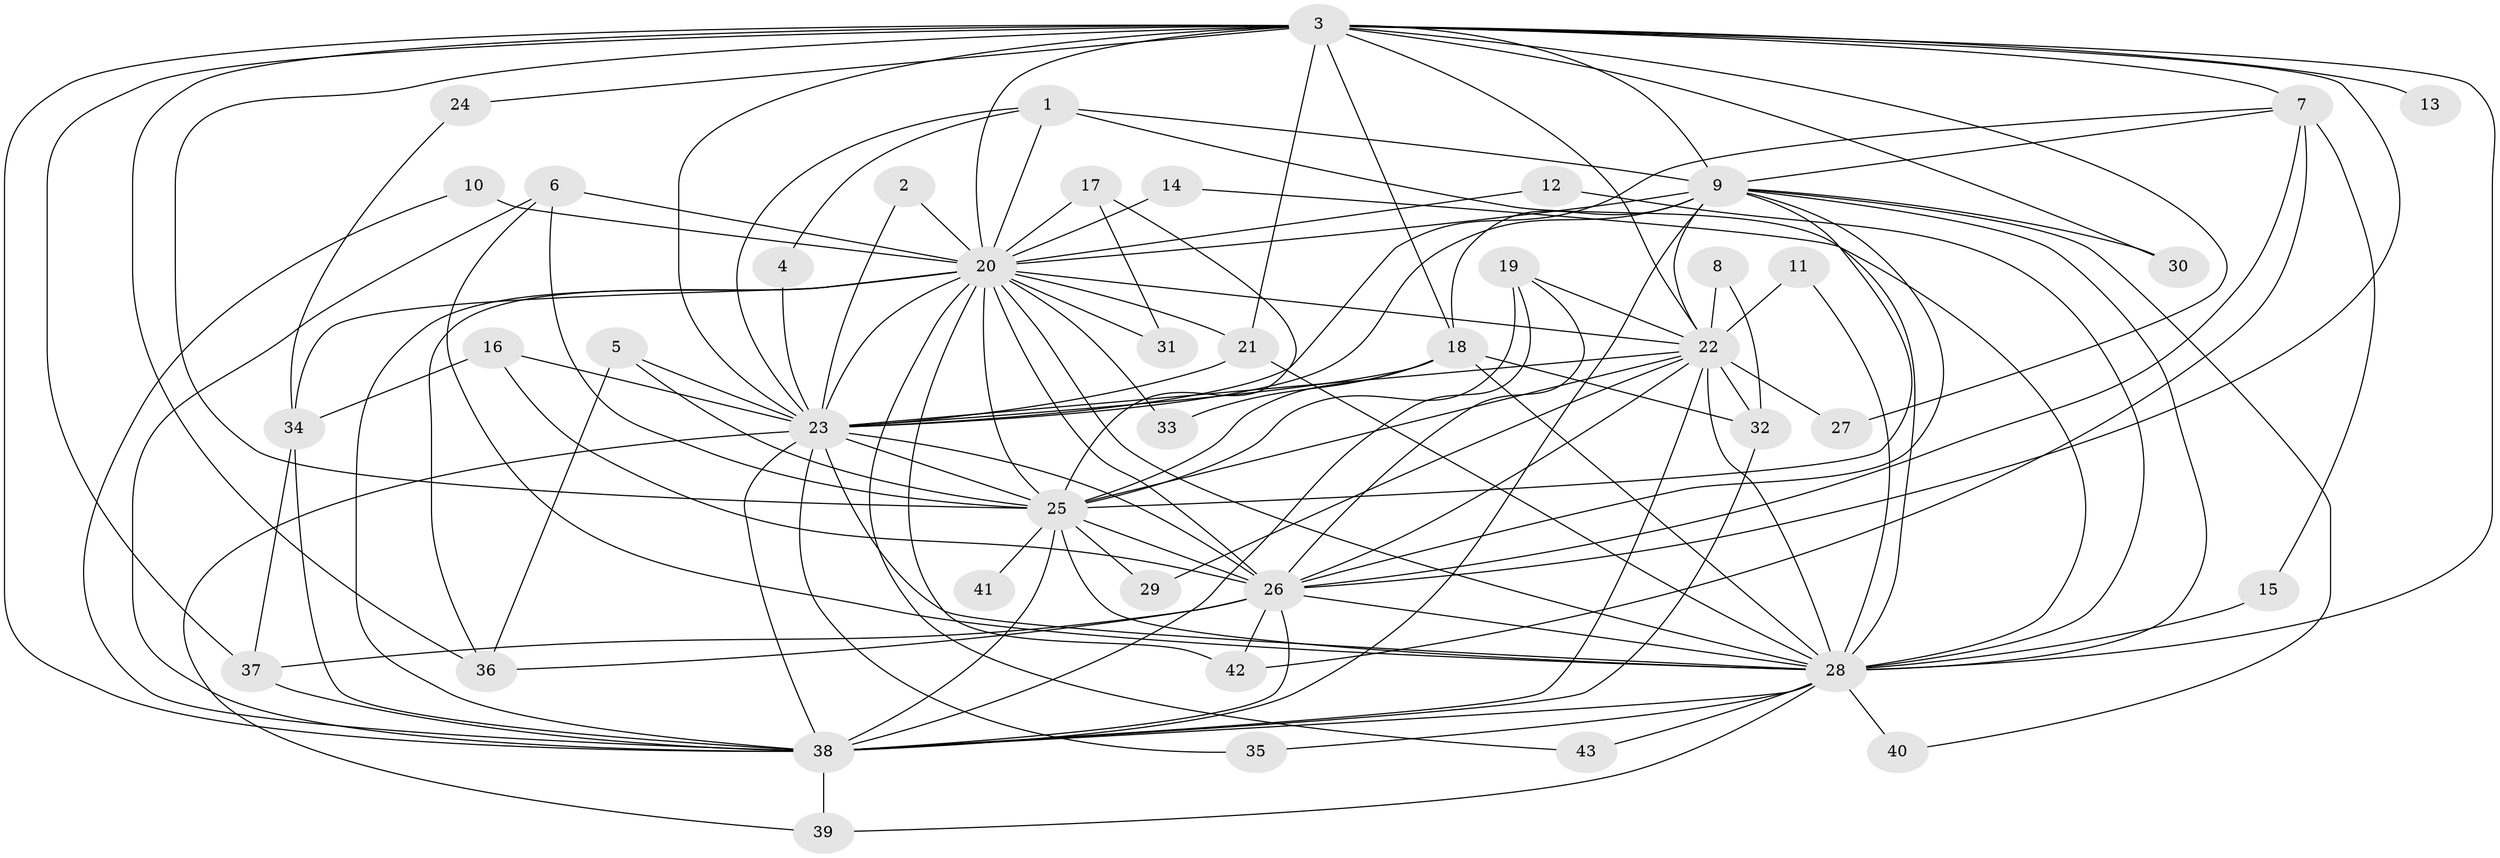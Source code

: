 // original degree distribution, {13: 0.011764705882352941, 19: 0.023529411764705882, 14: 0.011764705882352941, 24: 0.023529411764705882, 20: 0.011764705882352941, 17: 0.023529411764705882, 22: 0.011764705882352941, 3: 0.18823529411764706, 4: 0.08235294117647059, 6: 0.023529411764705882, 2: 0.5529411764705883, 5: 0.011764705882352941, 7: 0.023529411764705882}
// Generated by graph-tools (version 1.1) at 2025/25/03/09/25 03:25:40]
// undirected, 43 vertices, 123 edges
graph export_dot {
graph [start="1"]
  node [color=gray90,style=filled];
  1;
  2;
  3;
  4;
  5;
  6;
  7;
  8;
  9;
  10;
  11;
  12;
  13;
  14;
  15;
  16;
  17;
  18;
  19;
  20;
  21;
  22;
  23;
  24;
  25;
  26;
  27;
  28;
  29;
  30;
  31;
  32;
  33;
  34;
  35;
  36;
  37;
  38;
  39;
  40;
  41;
  42;
  43;
  1 -- 4 [weight=1.0];
  1 -- 9 [weight=1.0];
  1 -- 20 [weight=1.0];
  1 -- 23 [weight=1.0];
  1 -- 28 [weight=1.0];
  2 -- 20 [weight=1.0];
  2 -- 23 [weight=1.0];
  3 -- 7 [weight=1.0];
  3 -- 9 [weight=2.0];
  3 -- 13 [weight=1.0];
  3 -- 18 [weight=1.0];
  3 -- 20 [weight=2.0];
  3 -- 21 [weight=1.0];
  3 -- 22 [weight=3.0];
  3 -- 23 [weight=2.0];
  3 -- 24 [weight=1.0];
  3 -- 25 [weight=4.0];
  3 -- 26 [weight=2.0];
  3 -- 27 [weight=1.0];
  3 -- 28 [weight=2.0];
  3 -- 30 [weight=1.0];
  3 -- 36 [weight=1.0];
  3 -- 37 [weight=1.0];
  3 -- 38 [weight=2.0];
  4 -- 23 [weight=1.0];
  5 -- 23 [weight=1.0];
  5 -- 25 [weight=1.0];
  5 -- 36 [weight=1.0];
  6 -- 20 [weight=1.0];
  6 -- 25 [weight=1.0];
  6 -- 28 [weight=1.0];
  6 -- 38 [weight=1.0];
  7 -- 9 [weight=1.0];
  7 -- 15 [weight=1.0];
  7 -- 23 [weight=1.0];
  7 -- 26 [weight=1.0];
  7 -- 42 [weight=1.0];
  8 -- 22 [weight=1.0];
  8 -- 32 [weight=1.0];
  9 -- 18 [weight=1.0];
  9 -- 20 [weight=1.0];
  9 -- 22 [weight=1.0];
  9 -- 23 [weight=1.0];
  9 -- 25 [weight=1.0];
  9 -- 26 [weight=1.0];
  9 -- 28 [weight=1.0];
  9 -- 30 [weight=1.0];
  9 -- 38 [weight=1.0];
  9 -- 40 [weight=1.0];
  10 -- 20 [weight=2.0];
  10 -- 38 [weight=1.0];
  11 -- 22 [weight=1.0];
  11 -- 28 [weight=1.0];
  12 -- 20 [weight=1.0];
  12 -- 28 [weight=1.0];
  14 -- 20 [weight=1.0];
  14 -- 28 [weight=1.0];
  15 -- 28 [weight=2.0];
  16 -- 23 [weight=2.0];
  16 -- 26 [weight=1.0];
  16 -- 34 [weight=1.0];
  17 -- 20 [weight=2.0];
  17 -- 25 [weight=1.0];
  17 -- 31 [weight=1.0];
  18 -- 23 [weight=2.0];
  18 -- 25 [weight=2.0];
  18 -- 28 [weight=1.0];
  18 -- 32 [weight=1.0];
  18 -- 33 [weight=1.0];
  19 -- 22 [weight=1.0];
  19 -- 25 [weight=1.0];
  19 -- 26 [weight=1.0];
  19 -- 38 [weight=1.0];
  20 -- 21 [weight=1.0];
  20 -- 22 [weight=1.0];
  20 -- 23 [weight=1.0];
  20 -- 25 [weight=1.0];
  20 -- 26 [weight=2.0];
  20 -- 28 [weight=1.0];
  20 -- 31 [weight=1.0];
  20 -- 33 [weight=1.0];
  20 -- 34 [weight=1.0];
  20 -- 36 [weight=1.0];
  20 -- 38 [weight=2.0];
  20 -- 42 [weight=1.0];
  20 -- 43 [weight=1.0];
  21 -- 23 [weight=1.0];
  21 -- 28 [weight=1.0];
  22 -- 23 [weight=2.0];
  22 -- 25 [weight=1.0];
  22 -- 26 [weight=1.0];
  22 -- 27 [weight=1.0];
  22 -- 28 [weight=1.0];
  22 -- 29 [weight=1.0];
  22 -- 32 [weight=1.0];
  22 -- 38 [weight=2.0];
  23 -- 25 [weight=1.0];
  23 -- 26 [weight=1.0];
  23 -- 28 [weight=1.0];
  23 -- 35 [weight=1.0];
  23 -- 38 [weight=1.0];
  23 -- 39 [weight=1.0];
  24 -- 34 [weight=1.0];
  25 -- 26 [weight=2.0];
  25 -- 28 [weight=2.0];
  25 -- 29 [weight=1.0];
  25 -- 38 [weight=2.0];
  25 -- 41 [weight=1.0];
  26 -- 28 [weight=1.0];
  26 -- 36 [weight=1.0];
  26 -- 37 [weight=1.0];
  26 -- 38 [weight=1.0];
  26 -- 42 [weight=1.0];
  28 -- 35 [weight=1.0];
  28 -- 38 [weight=1.0];
  28 -- 39 [weight=1.0];
  28 -- 40 [weight=1.0];
  28 -- 43 [weight=1.0];
  32 -- 38 [weight=1.0];
  34 -- 37 [weight=1.0];
  34 -- 38 [weight=1.0];
  37 -- 38 [weight=1.0];
  38 -- 39 [weight=1.0];
}
